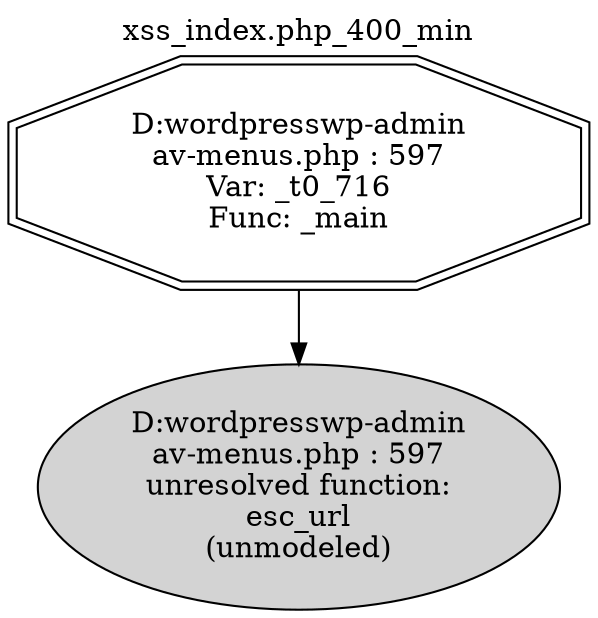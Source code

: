 digraph cfg {
  label="xss_index.php_400_min";
  labelloc=t;
  n1 [shape=doubleoctagon, label="D:\wordpress\wp-admin\nav-menus.php : 597\nVar: _t0_716\nFunc: _main\n"];
  n2 [shape=ellipse, label="D:\wordpress\wp-admin\nav-menus.php : 597\nunresolved function:\nesc_url\n(unmodeled)\n",style=filled];
  n1 -> n2;
}
